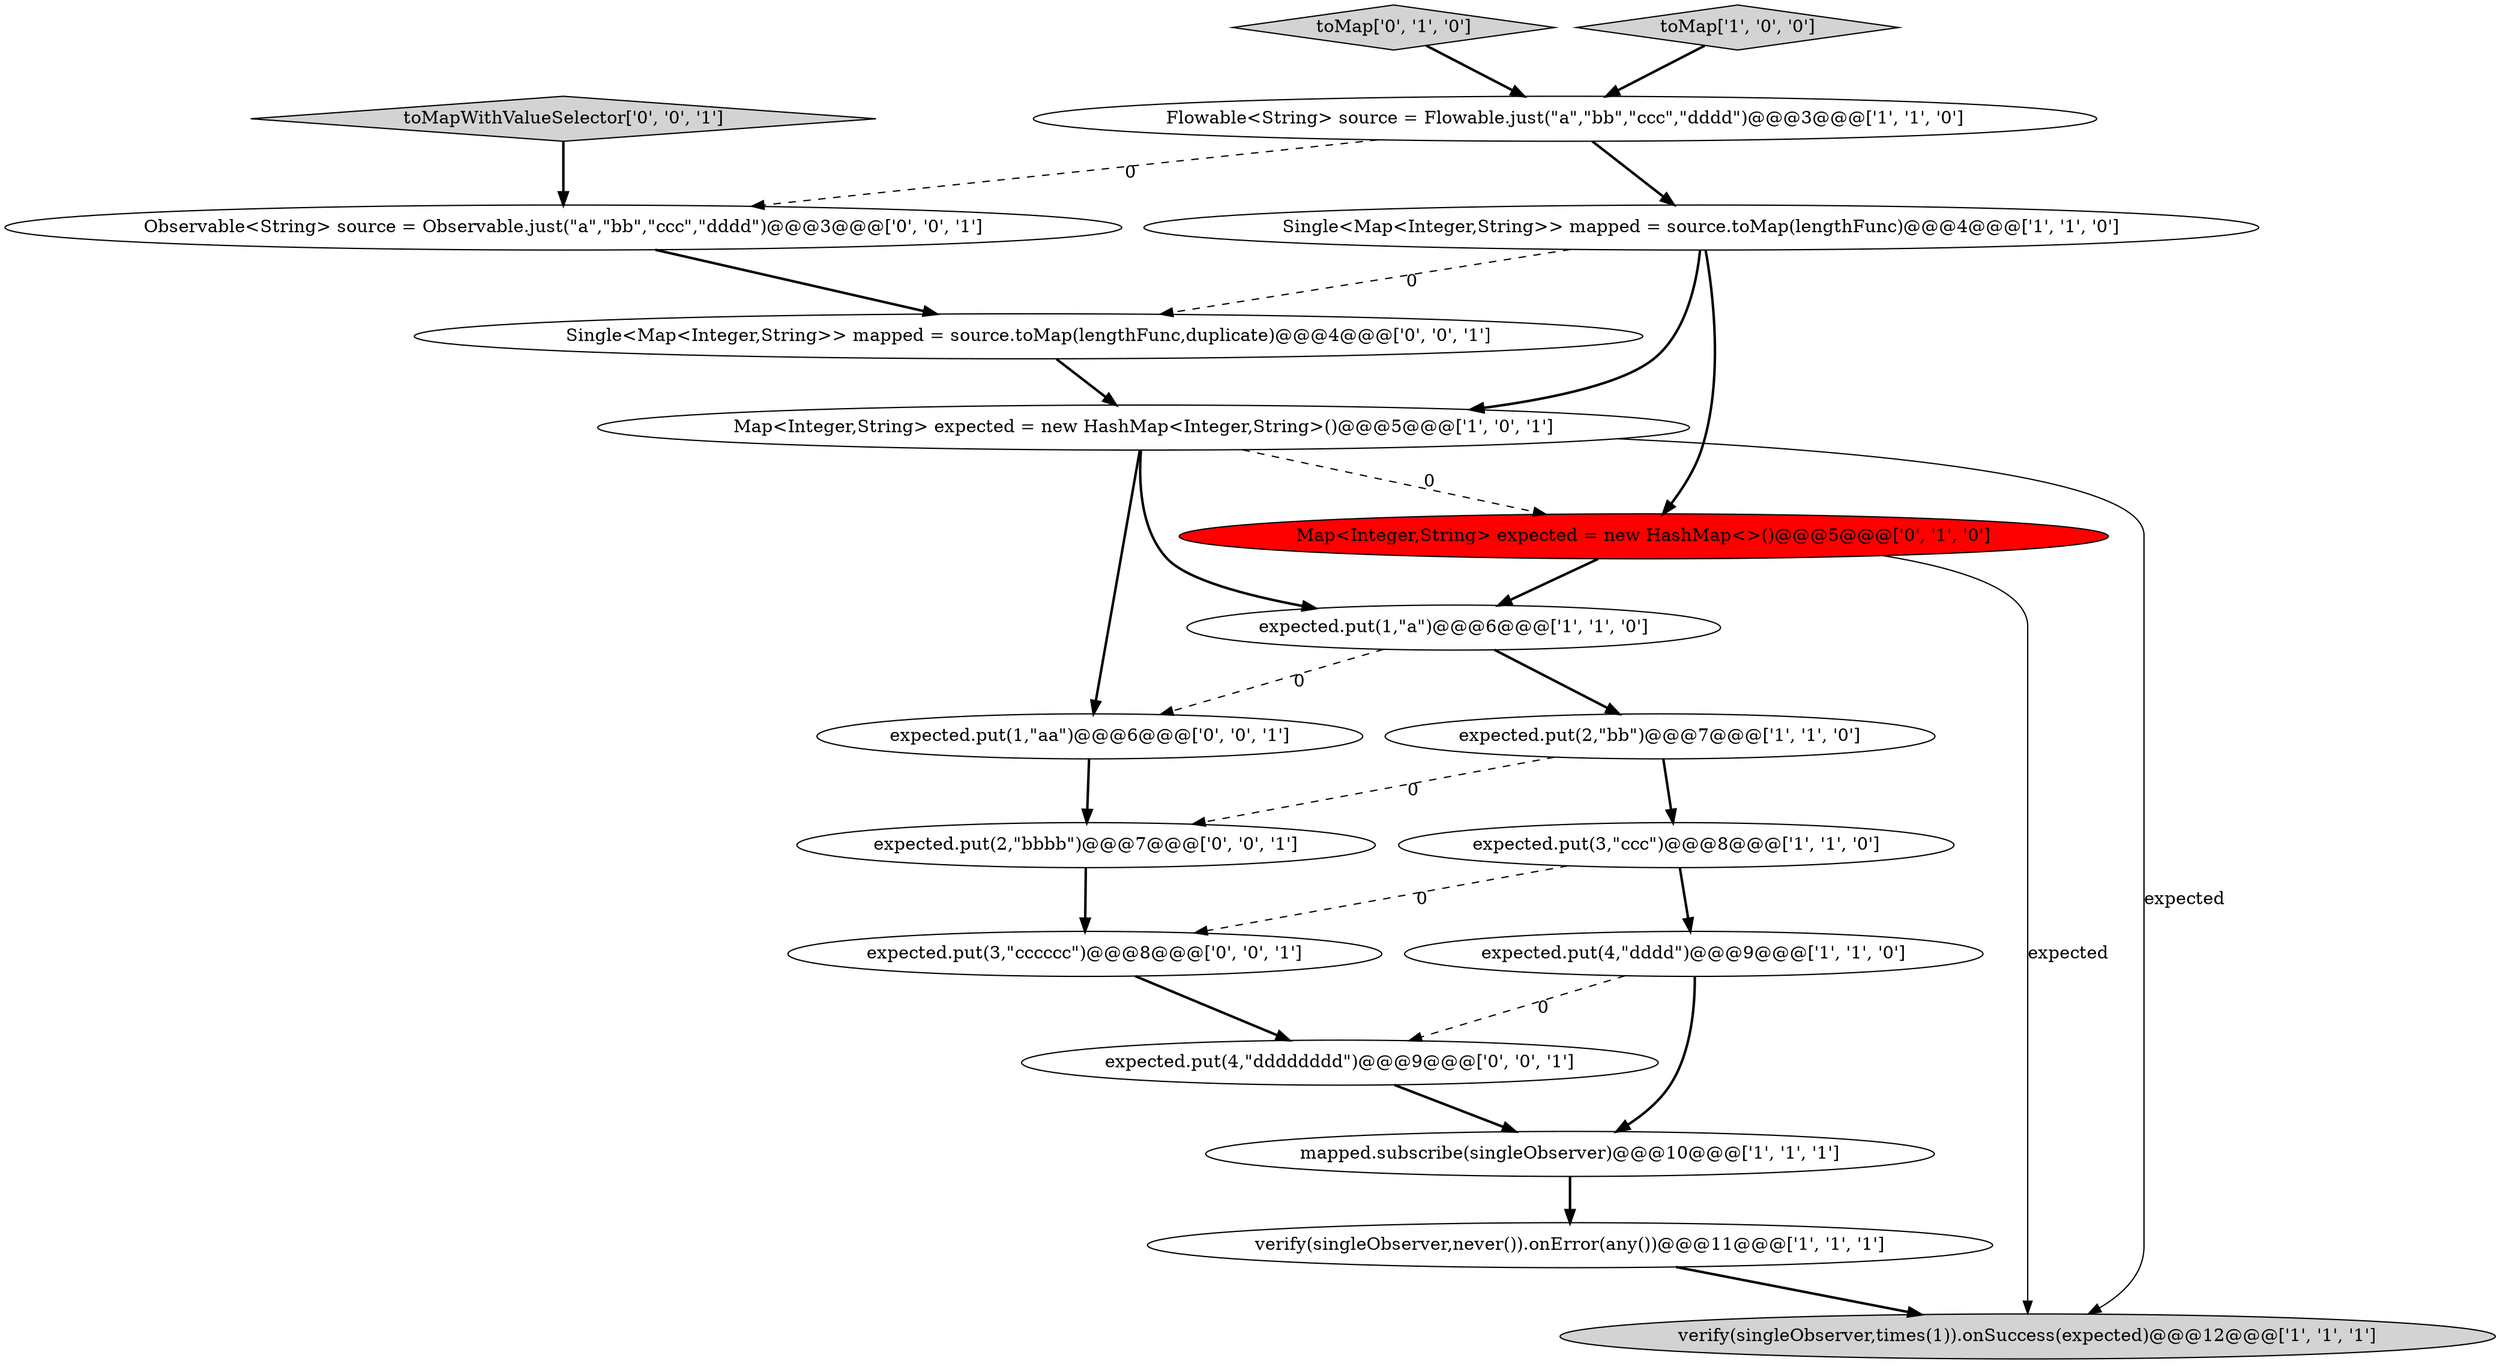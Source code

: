 digraph {
0 [style = filled, label = "Single<Map<Integer,String>> mapped = source.toMap(lengthFunc)@@@4@@@['1', '1', '0']", fillcolor = white, shape = ellipse image = "AAA0AAABBB1BBB"];
2 [style = filled, label = "Map<Integer,String> expected = new HashMap<Integer,String>()@@@5@@@['1', '0', '1']", fillcolor = white, shape = ellipse image = "AAA0AAABBB1BBB"];
10 [style = filled, label = "mapped.subscribe(singleObserver)@@@10@@@['1', '1', '1']", fillcolor = white, shape = ellipse image = "AAA0AAABBB1BBB"];
7 [style = filled, label = "Flowable<String> source = Flowable.just(\"a\",\"bb\",\"ccc\",\"dddd\")@@@3@@@['1', '1', '0']", fillcolor = white, shape = ellipse image = "AAA0AAABBB1BBB"];
11 [style = filled, label = "toMap['0', '1', '0']", fillcolor = lightgray, shape = diamond image = "AAA0AAABBB2BBB"];
12 [style = filled, label = "Map<Integer,String> expected = new HashMap<>()@@@5@@@['0', '1', '0']", fillcolor = red, shape = ellipse image = "AAA1AAABBB2BBB"];
15 [style = filled, label = "expected.put(4,\"dddddddd\")@@@9@@@['0', '0', '1']", fillcolor = white, shape = ellipse image = "AAA0AAABBB3BBB"];
8 [style = filled, label = "verify(singleObserver,never()).onError(any())@@@11@@@['1', '1', '1']", fillcolor = white, shape = ellipse image = "AAA0AAABBB1BBB"];
9 [style = filled, label = "expected.put(2,\"bb\")@@@7@@@['1', '1', '0']", fillcolor = white, shape = ellipse image = "AAA0AAABBB1BBB"];
17 [style = filled, label = "expected.put(2,\"bbbb\")@@@7@@@['0', '0', '1']", fillcolor = white, shape = ellipse image = "AAA0AAABBB3BBB"];
6 [style = filled, label = "expected.put(4,\"dddd\")@@@9@@@['1', '1', '0']", fillcolor = white, shape = ellipse image = "AAA0AAABBB1BBB"];
3 [style = filled, label = "toMap['1', '0', '0']", fillcolor = lightgray, shape = diamond image = "AAA0AAABBB1BBB"];
16 [style = filled, label = "toMapWithValueSelector['0', '0', '1']", fillcolor = lightgray, shape = diamond image = "AAA0AAABBB3BBB"];
14 [style = filled, label = "Single<Map<Integer,String>> mapped = source.toMap(lengthFunc,duplicate)@@@4@@@['0', '0', '1']", fillcolor = white, shape = ellipse image = "AAA0AAABBB3BBB"];
18 [style = filled, label = "expected.put(3,\"cccccc\")@@@8@@@['0', '0', '1']", fillcolor = white, shape = ellipse image = "AAA0AAABBB3BBB"];
4 [style = filled, label = "verify(singleObserver,times(1)).onSuccess(expected)@@@12@@@['1', '1', '1']", fillcolor = lightgray, shape = ellipse image = "AAA0AAABBB1BBB"];
1 [style = filled, label = "expected.put(1,\"a\")@@@6@@@['1', '1', '0']", fillcolor = white, shape = ellipse image = "AAA0AAABBB1BBB"];
19 [style = filled, label = "expected.put(1,\"aa\")@@@6@@@['0', '0', '1']", fillcolor = white, shape = ellipse image = "AAA0AAABBB3BBB"];
5 [style = filled, label = "expected.put(3,\"ccc\")@@@8@@@['1', '1', '0']", fillcolor = white, shape = ellipse image = "AAA0AAABBB1BBB"];
13 [style = filled, label = "Observable<String> source = Observable.just(\"a\",\"bb\",\"ccc\",\"dddd\")@@@3@@@['0', '0', '1']", fillcolor = white, shape = ellipse image = "AAA0AAABBB3BBB"];
15->10 [style = bold, label=""];
16->13 [style = bold, label=""];
2->19 [style = bold, label=""];
2->4 [style = solid, label="expected"];
2->1 [style = bold, label=""];
0->12 [style = bold, label=""];
0->2 [style = bold, label=""];
1->19 [style = dashed, label="0"];
18->15 [style = bold, label=""];
7->0 [style = bold, label=""];
19->17 [style = bold, label=""];
5->18 [style = dashed, label="0"];
12->1 [style = bold, label=""];
1->9 [style = bold, label=""];
0->14 [style = dashed, label="0"];
2->12 [style = dashed, label="0"];
5->6 [style = bold, label=""];
10->8 [style = bold, label=""];
3->7 [style = bold, label=""];
6->15 [style = dashed, label="0"];
12->4 [style = solid, label="expected"];
6->10 [style = bold, label=""];
11->7 [style = bold, label=""];
9->17 [style = dashed, label="0"];
7->13 [style = dashed, label="0"];
9->5 [style = bold, label=""];
14->2 [style = bold, label=""];
8->4 [style = bold, label=""];
13->14 [style = bold, label=""];
17->18 [style = bold, label=""];
}

